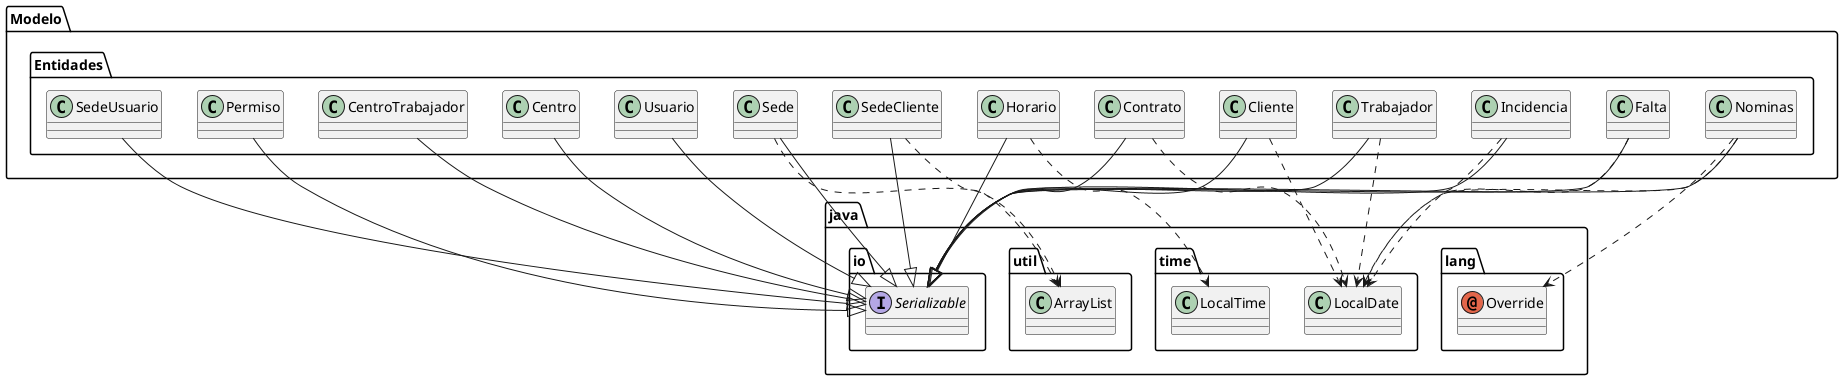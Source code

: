 @startuml
annotation java.lang.Override
class Modelo.Entidades.Centro
class Modelo.Entidades.CentroTrabajador
class Modelo.Entidades.Cliente
class Modelo.Entidades.Contrato
class Modelo.Entidades.Falta
class Modelo.Entidades.Horario
class Modelo.Entidades.Incidencia
class Modelo.Entidades.Nominas
class Modelo.Entidades.Permiso
class Modelo.Entidades.Sede
class Modelo.Entidades.SedeCliente
class Modelo.Entidades.SedeUsuario
class Modelo.Entidades.Trabajador
class Modelo.Entidades.Usuario
class java.time.LocalDate
class java.time.LocalTime
class java.util.ArrayList
interface java.io.Serializable
Modelo.Entidades.Centro --|> java.io.Serializable
Modelo.Entidades.CentroTrabajador --|> java.io.Serializable
Modelo.Entidades.Cliente ..> java.time.LocalDate
Modelo.Entidades.Cliente --|> java.io.Serializable
Modelo.Entidades.Contrato ..> java.time.LocalDate
Modelo.Entidades.Contrato --|> java.io.Serializable
Modelo.Entidades.Falta ..> java.time.LocalDate
Modelo.Entidades.Falta --|> java.io.Serializable
Modelo.Entidades.Horario ..> java.time.LocalTime
Modelo.Entidades.Horario --|> java.io.Serializable
Modelo.Entidades.Incidencia ..> java.time.LocalDate
Modelo.Entidades.Incidencia --|> java.io.Serializable
Modelo.Entidades.Nominas ..> java.lang.Override
Modelo.Entidades.Nominas ..> java.time.LocalDate
Modelo.Entidades.Nominas --|> java.io.Serializable
Modelo.Entidades.Permiso --|> java.io.Serializable
Modelo.Entidades.Sede ..> java.util.ArrayList
Modelo.Entidades.Sede --|> java.io.Serializable
Modelo.Entidades.SedeCliente ..> java.util.ArrayList
Modelo.Entidades.SedeCliente --|> java.io.Serializable
Modelo.Entidades.SedeUsuario --|> java.io.Serializable
Modelo.Entidades.Trabajador ..> java.time.LocalDate
Modelo.Entidades.Trabajador --|> java.io.Serializable
Modelo.Entidades.Usuario --|> java.io.Serializable
@enduml